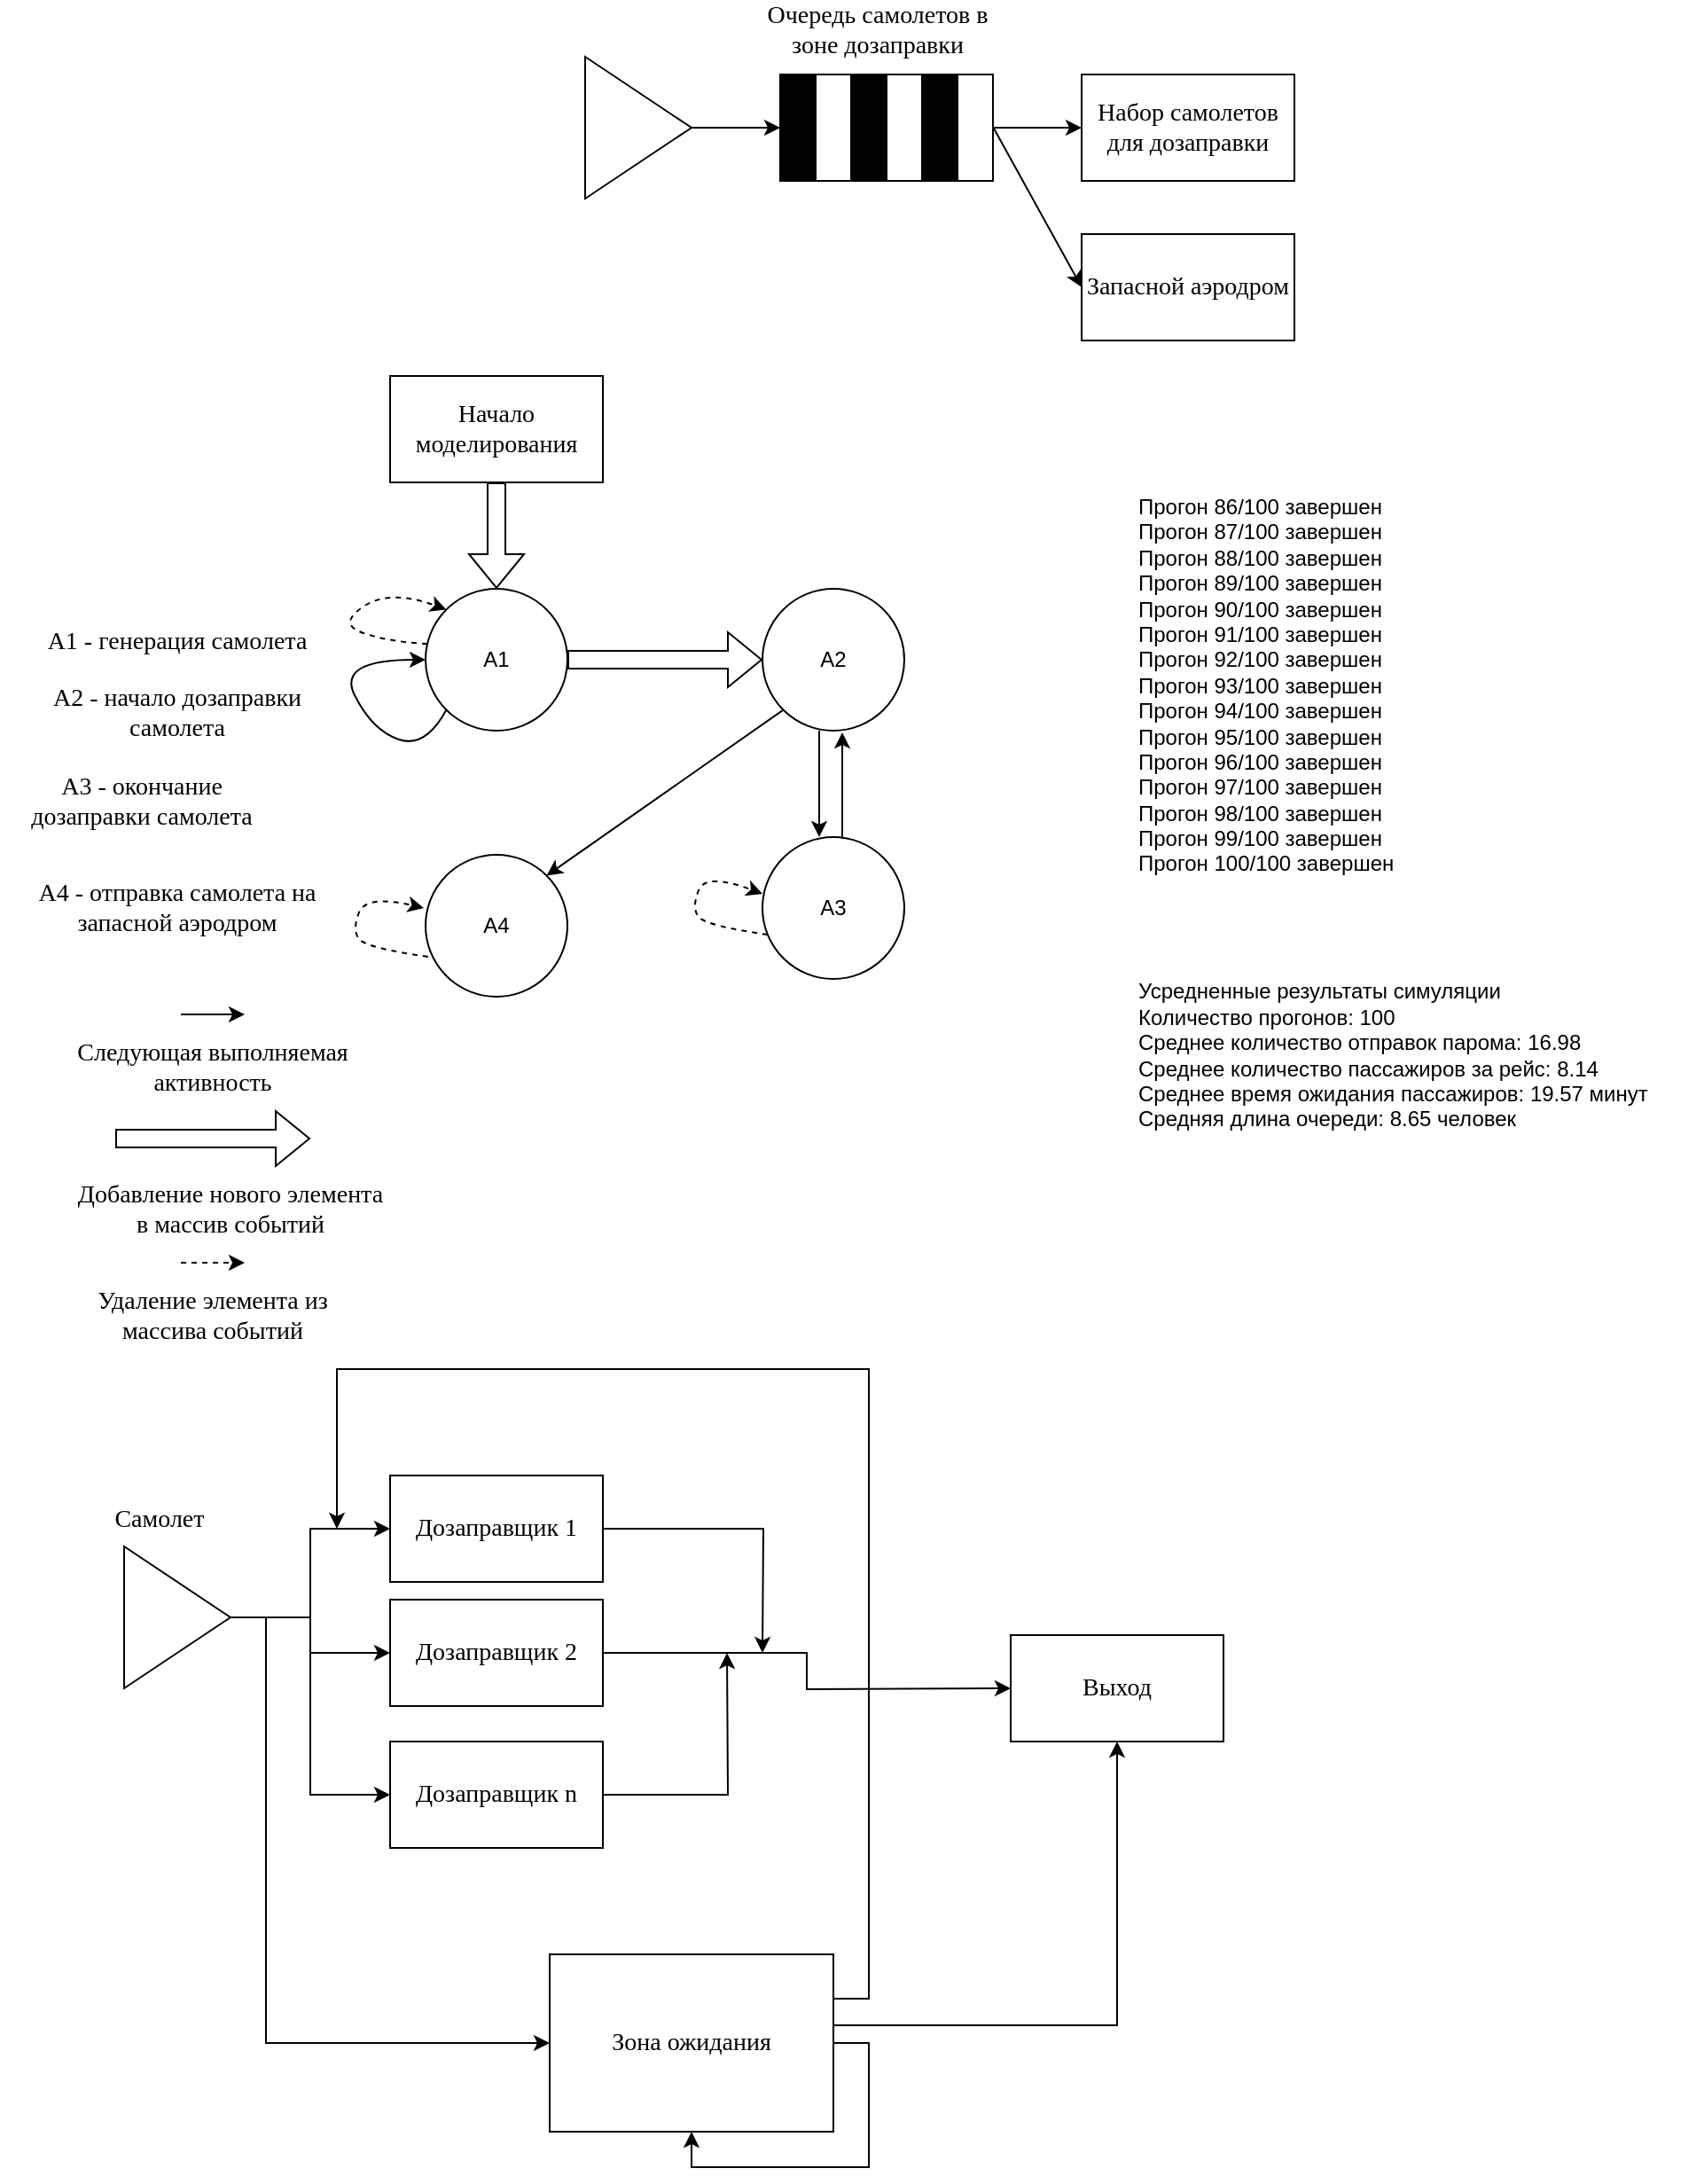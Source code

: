 <mxfile version="24.7.17">
  <diagram name="Страница — 1" id="Mu4zHEkIsc4VbF2E36-C">
    <mxGraphModel dx="6474" dy="1055" grid="1" gridSize="10" guides="1" tooltips="1" connect="1" arrows="1" fold="1" page="1" pageScale="1" pageWidth="4681" pageHeight="3300" math="0" shadow="0">
      <root>
        <mxCell id="0" />
        <mxCell id="1" parent="0" />
        <mxCell id="tUxLPP9i2HtHr87YtYWw-8" style="edgeStyle=orthogonalEdgeStyle;rounded=0;orthogonalLoop=1;jettySize=auto;html=1;exitX=1;exitY=0.5;exitDx=0;exitDy=0;entryX=0;entryY=0.5;entryDx=0;entryDy=0;" parent="1" source="tUxLPP9i2HtHr87YtYWw-1" target="tUxLPP9i2HtHr87YtYWw-3" edge="1">
          <mxGeometry relative="1" as="geometry" />
        </mxCell>
        <mxCell id="tUxLPP9i2HtHr87YtYWw-1" value="" style="triangle;whiteSpace=wrap;html=1;" parent="1" vertex="1">
          <mxGeometry x="290" y="260" width="60" height="80" as="geometry" />
        </mxCell>
        <mxCell id="tUxLPP9i2HtHr87YtYWw-6" value="" style="group" parent="1" vertex="1" connectable="0">
          <mxGeometry x="400" y="270" width="120" height="60" as="geometry" />
        </mxCell>
        <mxCell id="tUxLPP9i2HtHr87YtYWw-2" value="" style="rounded=0;whiteSpace=wrap;html=1;" parent="tUxLPP9i2HtHr87YtYWw-6" vertex="1">
          <mxGeometry width="120" height="60" as="geometry" />
        </mxCell>
        <mxCell id="tUxLPP9i2HtHr87YtYWw-3" value="" style="rounded=0;whiteSpace=wrap;html=1;fillColor=#000000;" parent="tUxLPP9i2HtHr87YtYWw-6" vertex="1">
          <mxGeometry width="20" height="60" as="geometry" />
        </mxCell>
        <mxCell id="tUxLPP9i2HtHr87YtYWw-4" value="" style="rounded=0;whiteSpace=wrap;html=1;fillColor=#000000;" parent="tUxLPP9i2HtHr87YtYWw-6" vertex="1">
          <mxGeometry x="40" width="20" height="60" as="geometry" />
        </mxCell>
        <mxCell id="tUxLPP9i2HtHr87YtYWw-5" value="" style="rounded=0;whiteSpace=wrap;html=1;fillColor=#000000;" parent="tUxLPP9i2HtHr87YtYWw-6" vertex="1">
          <mxGeometry x="80" width="20" height="60" as="geometry" />
        </mxCell>
        <mxCell id="tUxLPP9i2HtHr87YtYWw-9" value="Очередь самолетов в зоне дозаправки" style="text;html=1;align=center;verticalAlign=middle;whiteSpace=wrap;rounded=0;fontFamily=Times New Roman;fontSize=14;" parent="1" vertex="1">
          <mxGeometry x="390" y="230" width="130" height="30" as="geometry" />
        </mxCell>
        <mxCell id="tUxLPP9i2HtHr87YtYWw-27" style="edgeStyle=orthogonalEdgeStyle;rounded=0;orthogonalLoop=1;jettySize=auto;html=1;exitX=1;exitY=0.5;exitDx=0;exitDy=0;entryX=0;entryY=0.5;entryDx=0;entryDy=0;" parent="1" source="tUxLPP9i2HtHr87YtYWw-2" edge="1">
          <mxGeometry relative="1" as="geometry">
            <mxPoint x="570" y="300" as="targetPoint" />
          </mxGeometry>
        </mxCell>
        <mxCell id="tUxLPP9i2HtHr87YtYWw-28" value="&lt;span style=&quot;font-family: &amp;quot;Times New Roman&amp;quot;; font-size: 14px;&quot;&gt;Набор самолетов для дозаправки&lt;/span&gt;" style="rounded=0;whiteSpace=wrap;html=1;" parent="1" vertex="1">
          <mxGeometry x="570" y="270" width="120" height="60" as="geometry" />
        </mxCell>
        <mxCell id="tUxLPP9i2HtHr87YtYWw-29" value="&lt;span style=&quot;font-family: &amp;quot;Times New Roman&amp;quot;; font-size: 14px;&quot;&gt;Запасной аэродром&lt;/span&gt;" style="rounded=0;whiteSpace=wrap;html=1;" parent="1" vertex="1">
          <mxGeometry x="570" y="360" width="120" height="60" as="geometry" />
        </mxCell>
        <mxCell id="tUxLPP9i2HtHr87YtYWw-30" style="rounded=0;orthogonalLoop=1;jettySize=auto;html=1;exitX=1;exitY=0.5;exitDx=0;exitDy=0;entryX=0;entryY=0.5;entryDx=0;entryDy=0;" parent="1" target="tUxLPP9i2HtHr87YtYWw-29" edge="1">
          <mxGeometry relative="1" as="geometry">
            <mxPoint x="520" y="299.5" as="sourcePoint" />
            <mxPoint x="570" y="299.5" as="targetPoint" />
          </mxGeometry>
        </mxCell>
        <mxCell id="tUxLPP9i2HtHr87YtYWw-31" value="А1" style="ellipse;whiteSpace=wrap;html=1;aspect=fixed;" parent="1" vertex="1">
          <mxGeometry x="200" y="560" width="80" height="80" as="geometry" />
        </mxCell>
        <mxCell id="tUxLPP9i2HtHr87YtYWw-32" value="&lt;font face=&quot;Times New Roman&quot; style=&quot;font-size: 14px;&quot;&gt;Начало моделирования&lt;/font&gt;" style="rounded=0;whiteSpace=wrap;html=1;" parent="1" vertex="1">
          <mxGeometry x="180" y="440" width="120" height="60" as="geometry" />
        </mxCell>
        <mxCell id="tUxLPP9i2HtHr87YtYWw-33" value="" style="shape=flexArrow;endArrow=classic;html=1;rounded=0;entryX=0.5;entryY=0;entryDx=0;entryDy=0;" parent="1" target="tUxLPP9i2HtHr87YtYWw-31" edge="1">
          <mxGeometry width="50" height="50" relative="1" as="geometry">
            <mxPoint x="240" y="500" as="sourcePoint" />
            <mxPoint x="290" y="450" as="targetPoint" />
          </mxGeometry>
        </mxCell>
        <mxCell id="tUxLPP9i2HtHr87YtYWw-34" value="&lt;font face=&quot;Times New Roman&quot; style=&quot;font-size: 14px;&quot;&gt;А1 - генерация самолета&lt;/font&gt;" style="text;html=1;align=center;verticalAlign=middle;whiteSpace=wrap;rounded=0;" parent="1" vertex="1">
          <mxGeometry x="-20" y="570" width="160" height="40" as="geometry" />
        </mxCell>
        <mxCell id="tUxLPP9i2HtHr87YtYWw-48" style="edgeStyle=orthogonalEdgeStyle;rounded=0;orthogonalLoop=1;jettySize=auto;html=1;exitX=0.5;exitY=1;exitDx=0;exitDy=0;entryX=0.5;entryY=0;entryDx=0;entryDy=0;" parent="1" edge="1">
          <mxGeometry relative="1" as="geometry">
            <mxPoint x="422" y="640" as="sourcePoint" />
            <mxPoint x="422" y="700" as="targetPoint" />
          </mxGeometry>
        </mxCell>
        <mxCell id="tUxLPP9i2HtHr87YtYWw-52" style="rounded=0;orthogonalLoop=1;jettySize=auto;html=1;exitX=0;exitY=1;exitDx=0;exitDy=0;entryX=1;entryY=0;entryDx=0;entryDy=0;" parent="1" source="tUxLPP9i2HtHr87YtYWw-35" target="tUxLPP9i2HtHr87YtYWw-51" edge="1">
          <mxGeometry relative="1" as="geometry" />
        </mxCell>
        <mxCell id="tUxLPP9i2HtHr87YtYWw-35" value="А2" style="ellipse;whiteSpace=wrap;html=1;aspect=fixed;" parent="1" vertex="1">
          <mxGeometry x="390" y="560" width="80" height="80" as="geometry" />
        </mxCell>
        <mxCell id="tUxLPP9i2HtHr87YtYWw-37" value="&lt;font face=&quot;Times New Roman&quot; style=&quot;font-size: 14px;&quot;&gt;А2 - начало дозаправки самолета&lt;/font&gt;" style="text;html=1;align=center;verticalAlign=middle;whiteSpace=wrap;rounded=0;" parent="1" vertex="1">
          <mxGeometry x="-20" y="610" width="160" height="40" as="geometry" />
        </mxCell>
        <mxCell id="tUxLPP9i2HtHr87YtYWw-38" value="А3" style="ellipse;whiteSpace=wrap;html=1;aspect=fixed;" parent="1" vertex="1">
          <mxGeometry x="390" y="700" width="80" height="80" as="geometry" />
        </mxCell>
        <mxCell id="tUxLPP9i2HtHr87YtYWw-39" value="&lt;font face=&quot;Times New Roman&quot; style=&quot;font-size: 14px;&quot;&gt;А4 - отправка самолета на запасной аэродром&lt;/font&gt;" style="text;html=1;align=center;verticalAlign=middle;whiteSpace=wrap;rounded=0;" parent="1" vertex="1">
          <mxGeometry x="-20" y="720" width="160" height="40" as="geometry" />
        </mxCell>
        <mxCell id="tUxLPP9i2HtHr87YtYWw-44" value="" style="curved=1;endArrow=classic;html=1;rounded=0;exitX=0;exitY=1;exitDx=0;exitDy=0;" parent="1" source="tUxLPP9i2HtHr87YtYWw-31" edge="1">
          <mxGeometry width="50" height="50" relative="1" as="geometry">
            <mxPoint x="150" y="650" as="sourcePoint" />
            <mxPoint x="200" y="600" as="targetPoint" />
            <Array as="points">
              <mxPoint x="200" y="650" />
              <mxPoint x="170" y="640" />
              <mxPoint x="150" y="600" />
            </Array>
          </mxGeometry>
        </mxCell>
        <mxCell id="tUxLPP9i2HtHr87YtYWw-45" value="" style="curved=1;endArrow=classic;html=1;rounded=0;exitX=0.013;exitY=0.388;exitDx=0;exitDy=0;exitPerimeter=0;entryX=0;entryY=0;entryDx=0;entryDy=0;dashed=1;" parent="1" source="tUxLPP9i2HtHr87YtYWw-31" target="tUxLPP9i2HtHr87YtYWw-31" edge="1">
          <mxGeometry width="50" height="50" relative="1" as="geometry">
            <mxPoint x="192" y="568" as="sourcePoint" />
            <mxPoint x="180" y="540" as="targetPoint" />
            <Array as="points">
              <mxPoint x="180" y="590" />
              <mxPoint x="150" y="580" />
              <mxPoint x="180" y="560" />
            </Array>
          </mxGeometry>
        </mxCell>
        <mxCell id="tUxLPP9i2HtHr87YtYWw-46" value="" style="shape=flexArrow;endArrow=classic;html=1;rounded=0;entryX=0;entryY=0.5;entryDx=0;entryDy=0;" parent="1" target="tUxLPP9i2HtHr87YtYWw-35" edge="1">
          <mxGeometry width="50" height="50" relative="1" as="geometry">
            <mxPoint x="280" y="600" as="sourcePoint" />
            <mxPoint x="280" y="660" as="targetPoint" />
          </mxGeometry>
        </mxCell>
        <mxCell id="tUxLPP9i2HtHr87YtYWw-47" value="&lt;font face=&quot;Times New Roman&quot; style=&quot;font-size: 14px;&quot;&gt;А3 - окончание дозаправки самолета&lt;/font&gt;" style="text;html=1;align=center;verticalAlign=middle;whiteSpace=wrap;rounded=0;" parent="1" vertex="1">
          <mxGeometry x="-40" y="660" width="160" height="40" as="geometry" />
        </mxCell>
        <mxCell id="tUxLPP9i2HtHr87YtYWw-49" style="edgeStyle=orthogonalEdgeStyle;rounded=0;orthogonalLoop=1;jettySize=auto;html=1;exitX=0.5;exitY=1;exitDx=0;exitDy=0;entryX=0.5;entryY=0;entryDx=0;entryDy=0;" parent="1" edge="1">
          <mxGeometry relative="1" as="geometry">
            <mxPoint x="435" y="701" as="sourcePoint" />
            <mxPoint x="435" y="641" as="targetPoint" />
          </mxGeometry>
        </mxCell>
        <mxCell id="tUxLPP9i2HtHr87YtYWw-50" value="" style="curved=1;endArrow=classic;html=1;rounded=0;exitX=0.038;exitY=0.688;exitDx=0;exitDy=0;exitPerimeter=0;entryX=0;entryY=0;entryDx=0;entryDy=0;dashed=1;" parent="1" source="tUxLPP9i2HtHr87YtYWw-38" edge="1">
          <mxGeometry width="50" height="50" relative="1" as="geometry">
            <mxPoint x="379" y="751" as="sourcePoint" />
            <mxPoint x="390" y="732" as="targetPoint" />
            <Array as="points">
              <mxPoint x="358" y="750" />
              <mxPoint x="350" y="740" />
              <mxPoint x="358" y="720" />
            </Array>
          </mxGeometry>
        </mxCell>
        <mxCell id="tUxLPP9i2HtHr87YtYWw-51" value="А4" style="ellipse;whiteSpace=wrap;html=1;aspect=fixed;" parent="1" vertex="1">
          <mxGeometry x="200" y="710" width="80" height="80" as="geometry" />
        </mxCell>
        <mxCell id="tUxLPP9i2HtHr87YtYWw-53" value="" style="curved=1;endArrow=classic;html=1;rounded=0;exitX=0.038;exitY=0.688;exitDx=0;exitDy=0;exitPerimeter=0;dashed=1;" parent="1" edge="1">
          <mxGeometry width="50" height="50" relative="1" as="geometry">
            <mxPoint x="201.5" y="767.5" as="sourcePoint" />
            <mxPoint x="199" y="740" as="targetPoint" />
            <Array as="points">
              <mxPoint x="166.5" y="762.5" />
              <mxPoint x="158.5" y="752.5" />
              <mxPoint x="166.5" y="732.5" />
            </Array>
          </mxGeometry>
        </mxCell>
        <mxCell id="tUxLPP9i2HtHr87YtYWw-55" style="rounded=0;orthogonalLoop=1;jettySize=auto;html=1;exitX=0;exitY=1;exitDx=0;exitDy=0;" parent="1" edge="1">
          <mxGeometry relative="1" as="geometry">
            <mxPoint x="62" y="800" as="sourcePoint" />
            <mxPoint x="98" y="800" as="targetPoint" />
          </mxGeometry>
        </mxCell>
        <mxCell id="tUxLPP9i2HtHr87YtYWw-56" value="&lt;font face=&quot;Times New Roman&quot; style=&quot;font-size: 14px;&quot;&gt;Следующая выполняемая активность&lt;/font&gt;" style="text;html=1;align=center;verticalAlign=middle;whiteSpace=wrap;rounded=0;" parent="1" vertex="1">
          <mxGeometry y="810" width="160" height="40" as="geometry" />
        </mxCell>
        <mxCell id="tUxLPP9i2HtHr87YtYWw-57" value="" style="shape=flexArrow;endArrow=classic;html=1;rounded=0;entryX=0;entryY=0.5;entryDx=0;entryDy=0;" parent="1" edge="1">
          <mxGeometry width="50" height="50" relative="1" as="geometry">
            <mxPoint x="25" y="870" as="sourcePoint" />
            <mxPoint x="135" y="870" as="targetPoint" />
          </mxGeometry>
        </mxCell>
        <mxCell id="tUxLPP9i2HtHr87YtYWw-58" value="&lt;font face=&quot;Times New Roman&quot; style=&quot;font-size: 14px;&quot;&gt;Добавление нового элемента в массив событий&lt;/font&gt;" style="text;html=1;align=center;verticalAlign=middle;whiteSpace=wrap;rounded=0;" parent="1" vertex="1">
          <mxGeometry y="890" width="180" height="40" as="geometry" />
        </mxCell>
        <mxCell id="tUxLPP9i2HtHr87YtYWw-59" style="rounded=0;orthogonalLoop=1;jettySize=auto;html=1;exitX=0;exitY=1;exitDx=0;exitDy=0;dashed=1;" parent="1" edge="1">
          <mxGeometry relative="1" as="geometry">
            <mxPoint x="62" y="940" as="sourcePoint" />
            <mxPoint x="98" y="940" as="targetPoint" />
          </mxGeometry>
        </mxCell>
        <mxCell id="tUxLPP9i2HtHr87YtYWw-60" value="&lt;font face=&quot;Times New Roman&quot; style=&quot;font-size: 14px;&quot;&gt;Удаление элемента из массива событий&lt;/font&gt;" style="text;html=1;align=center;verticalAlign=middle;whiteSpace=wrap;rounded=0;" parent="1" vertex="1">
          <mxGeometry y="950" width="160" height="40" as="geometry" />
        </mxCell>
        <mxCell id="rIj6RsLR6GQHo2pU7zpm-6" style="edgeStyle=orthogonalEdgeStyle;rounded=0;orthogonalLoop=1;jettySize=auto;html=1;exitX=1;exitY=0.5;exitDx=0;exitDy=0;entryX=0;entryY=0.5;entryDx=0;entryDy=0;" edge="1" parent="1" source="rIj6RsLR6GQHo2pU7zpm-1" target="rIj6RsLR6GQHo2pU7zpm-3">
          <mxGeometry relative="1" as="geometry" />
        </mxCell>
        <mxCell id="rIj6RsLR6GQHo2pU7zpm-7" style="edgeStyle=orthogonalEdgeStyle;rounded=0;orthogonalLoop=1;jettySize=auto;html=1;exitX=1;exitY=0.5;exitDx=0;exitDy=0;entryX=0;entryY=0.5;entryDx=0;entryDy=0;" edge="1" parent="1" source="rIj6RsLR6GQHo2pU7zpm-1" target="rIj6RsLR6GQHo2pU7zpm-4">
          <mxGeometry relative="1" as="geometry" />
        </mxCell>
        <mxCell id="rIj6RsLR6GQHo2pU7zpm-8" style="edgeStyle=orthogonalEdgeStyle;rounded=0;orthogonalLoop=1;jettySize=auto;html=1;exitX=1;exitY=0.5;exitDx=0;exitDy=0;entryX=0;entryY=0.5;entryDx=0;entryDy=0;" edge="1" parent="1" source="rIj6RsLR6GQHo2pU7zpm-1" target="rIj6RsLR6GQHo2pU7zpm-5">
          <mxGeometry relative="1" as="geometry" />
        </mxCell>
        <mxCell id="rIj6RsLR6GQHo2pU7zpm-11" style="edgeStyle=orthogonalEdgeStyle;rounded=0;orthogonalLoop=1;jettySize=auto;html=1;exitX=1;exitY=0.5;exitDx=0;exitDy=0;entryX=0;entryY=0.5;entryDx=0;entryDy=0;" edge="1" parent="1" source="rIj6RsLR6GQHo2pU7zpm-1" target="rIj6RsLR6GQHo2pU7zpm-10">
          <mxGeometry relative="1" as="geometry">
            <Array as="points">
              <mxPoint x="110" y="1140" />
              <mxPoint x="110" y="1380" />
            </Array>
          </mxGeometry>
        </mxCell>
        <mxCell id="rIj6RsLR6GQHo2pU7zpm-1" value="" style="triangle;whiteSpace=wrap;html=1;" vertex="1" parent="1">
          <mxGeometry x="30" y="1100" width="60" height="80" as="geometry" />
        </mxCell>
        <mxCell id="rIj6RsLR6GQHo2pU7zpm-2" value="Самолет" style="text;html=1;align=center;verticalAlign=middle;whiteSpace=wrap;rounded=0;fontSize=14;fontFamily=Times New Roman;" vertex="1" parent="1">
          <mxGeometry x="20" y="1070" width="60" height="30" as="geometry" />
        </mxCell>
        <mxCell id="rIj6RsLR6GQHo2pU7zpm-16" style="edgeStyle=orthogonalEdgeStyle;rounded=0;orthogonalLoop=1;jettySize=auto;html=1;exitX=1;exitY=0.5;exitDx=0;exitDy=0;" edge="1" parent="1" source="rIj6RsLR6GQHo2pU7zpm-3">
          <mxGeometry relative="1" as="geometry">
            <mxPoint x="390" y="1160" as="targetPoint" />
          </mxGeometry>
        </mxCell>
        <mxCell id="rIj6RsLR6GQHo2pU7zpm-3" value="&lt;font face=&quot;Times New Roman&quot; style=&quot;font-size: 14px;&quot;&gt;Дозаправщик 1&lt;/font&gt;" style="rounded=0;whiteSpace=wrap;html=1;" vertex="1" parent="1">
          <mxGeometry x="180" y="1060" width="120" height="60" as="geometry" />
        </mxCell>
        <mxCell id="rIj6RsLR6GQHo2pU7zpm-17" style="edgeStyle=orthogonalEdgeStyle;rounded=0;orthogonalLoop=1;jettySize=auto;html=1;exitX=1;exitY=0.5;exitDx=0;exitDy=0;" edge="1" parent="1" source="rIj6RsLR6GQHo2pU7zpm-4">
          <mxGeometry relative="1" as="geometry">
            <mxPoint x="530" y="1180" as="targetPoint" />
          </mxGeometry>
        </mxCell>
        <mxCell id="rIj6RsLR6GQHo2pU7zpm-4" value="&lt;font face=&quot;Times New Roman&quot; style=&quot;font-size: 14px;&quot;&gt;Дозаправщик 2&lt;/font&gt;" style="rounded=0;whiteSpace=wrap;html=1;" vertex="1" parent="1">
          <mxGeometry x="180" y="1130" width="120" height="60" as="geometry" />
        </mxCell>
        <mxCell id="rIj6RsLR6GQHo2pU7zpm-18" style="edgeStyle=orthogonalEdgeStyle;rounded=0;orthogonalLoop=1;jettySize=auto;html=1;exitX=1;exitY=0.5;exitDx=0;exitDy=0;" edge="1" parent="1" source="rIj6RsLR6GQHo2pU7zpm-5">
          <mxGeometry relative="1" as="geometry">
            <mxPoint x="370" y="1160" as="targetPoint" />
          </mxGeometry>
        </mxCell>
        <mxCell id="rIj6RsLR6GQHo2pU7zpm-5" value="&lt;span style=&quot;font-family: &amp;quot;Times New Roman&amp;quot;; font-size: 14px;&quot;&gt;Дозаправщик n&lt;/span&gt;" style="rounded=0;whiteSpace=wrap;html=1;" vertex="1" parent="1">
          <mxGeometry x="180" y="1210" width="120" height="60" as="geometry" />
        </mxCell>
        <mxCell id="rIj6RsLR6GQHo2pU7zpm-13" style="edgeStyle=orthogonalEdgeStyle;rounded=0;orthogonalLoop=1;jettySize=auto;html=1;exitX=1;exitY=0.25;exitDx=0;exitDy=0;" edge="1" parent="1" source="rIj6RsLR6GQHo2pU7zpm-10">
          <mxGeometry relative="1" as="geometry">
            <mxPoint x="150" y="1090" as="targetPoint" />
            <Array as="points">
              <mxPoint x="450" y="1355" />
              <mxPoint x="450" y="1000" />
              <mxPoint x="150" y="1000" />
            </Array>
          </mxGeometry>
        </mxCell>
        <mxCell id="rIj6RsLR6GQHo2pU7zpm-19" style="edgeStyle=orthogonalEdgeStyle;rounded=0;orthogonalLoop=1;jettySize=auto;html=1;exitX=1;exitY=0.75;exitDx=0;exitDy=0;entryX=0.5;entryY=1;entryDx=0;entryDy=0;" edge="1" parent="1" source="rIj6RsLR6GQHo2pU7zpm-10" target="rIj6RsLR6GQHo2pU7zpm-15">
          <mxGeometry relative="1" as="geometry">
            <Array as="points">
              <mxPoint x="430" y="1370" />
              <mxPoint x="590" y="1370" />
            </Array>
          </mxGeometry>
        </mxCell>
        <mxCell id="rIj6RsLR6GQHo2pU7zpm-10" value="&lt;font face=&quot;Times New Roman&quot;&gt;&lt;span style=&quot;font-size: 14px;&quot;&gt;Зона ожидания&lt;/span&gt;&lt;/font&gt;" style="rounded=0;whiteSpace=wrap;html=1;" vertex="1" parent="1">
          <mxGeometry x="270" y="1330" width="160" height="100" as="geometry" />
        </mxCell>
        <mxCell id="rIj6RsLR6GQHo2pU7zpm-12" style="edgeStyle=orthogonalEdgeStyle;rounded=0;orthogonalLoop=1;jettySize=auto;html=1;exitX=1;exitY=0.5;exitDx=0;exitDy=0;entryX=0.5;entryY=1;entryDx=0;entryDy=0;" edge="1" parent="1" source="rIj6RsLR6GQHo2pU7zpm-10" target="rIj6RsLR6GQHo2pU7zpm-10">
          <mxGeometry relative="1" as="geometry" />
        </mxCell>
        <mxCell id="rIj6RsLR6GQHo2pU7zpm-15" value="&lt;span style=&quot;font-family: &amp;quot;Times New Roman&amp;quot;; font-size: 14px;&quot;&gt;Выход&lt;/span&gt;" style="rounded=0;whiteSpace=wrap;html=1;" vertex="1" parent="1">
          <mxGeometry x="530" y="1150" width="120" height="60" as="geometry" />
        </mxCell>
        <mxCell id="rIj6RsLR6GQHo2pU7zpm-20" value="Прогон 86/100 завершен&#xa;Прогон 87/100 завершен&#xa;Прогон 88/100 завершен&#xa;Прогон 89/100 завершен&#xa;Прогон 90/100 завершен&#xa;Прогон 91/100 завершен&#xa;Прогон 92/100 завершен&#xa;Прогон 93/100 завершен&#xa;Прогон 94/100 завершен&#xa;Прогон 95/100 завершен&#xa;Прогон 96/100 завершен&#xa;Прогон 97/100 завершен&#xa;Прогон 98/100 завершен&#xa;Прогон 99/100 завершен&#xa;Прогон 100/100 завершен&#xa;&#xa;&#xa;&#xa;&#xa;Усредненные результаты симуляции&#xa;Количество прогонов: 100&#xa;Среднее количество отправок парома: 16.98&#xa;Среднее количество пассажиров за рейс: 8.14&#xa;Среднее время ожидания пассажиров: 19.57 минут&#xa;Средняя длина очереди: 8.65 человек" style="text;whiteSpace=wrap;" vertex="1" parent="1">
          <mxGeometry x="600" y="500" width="320" height="380" as="geometry" />
        </mxCell>
      </root>
    </mxGraphModel>
  </diagram>
</mxfile>
